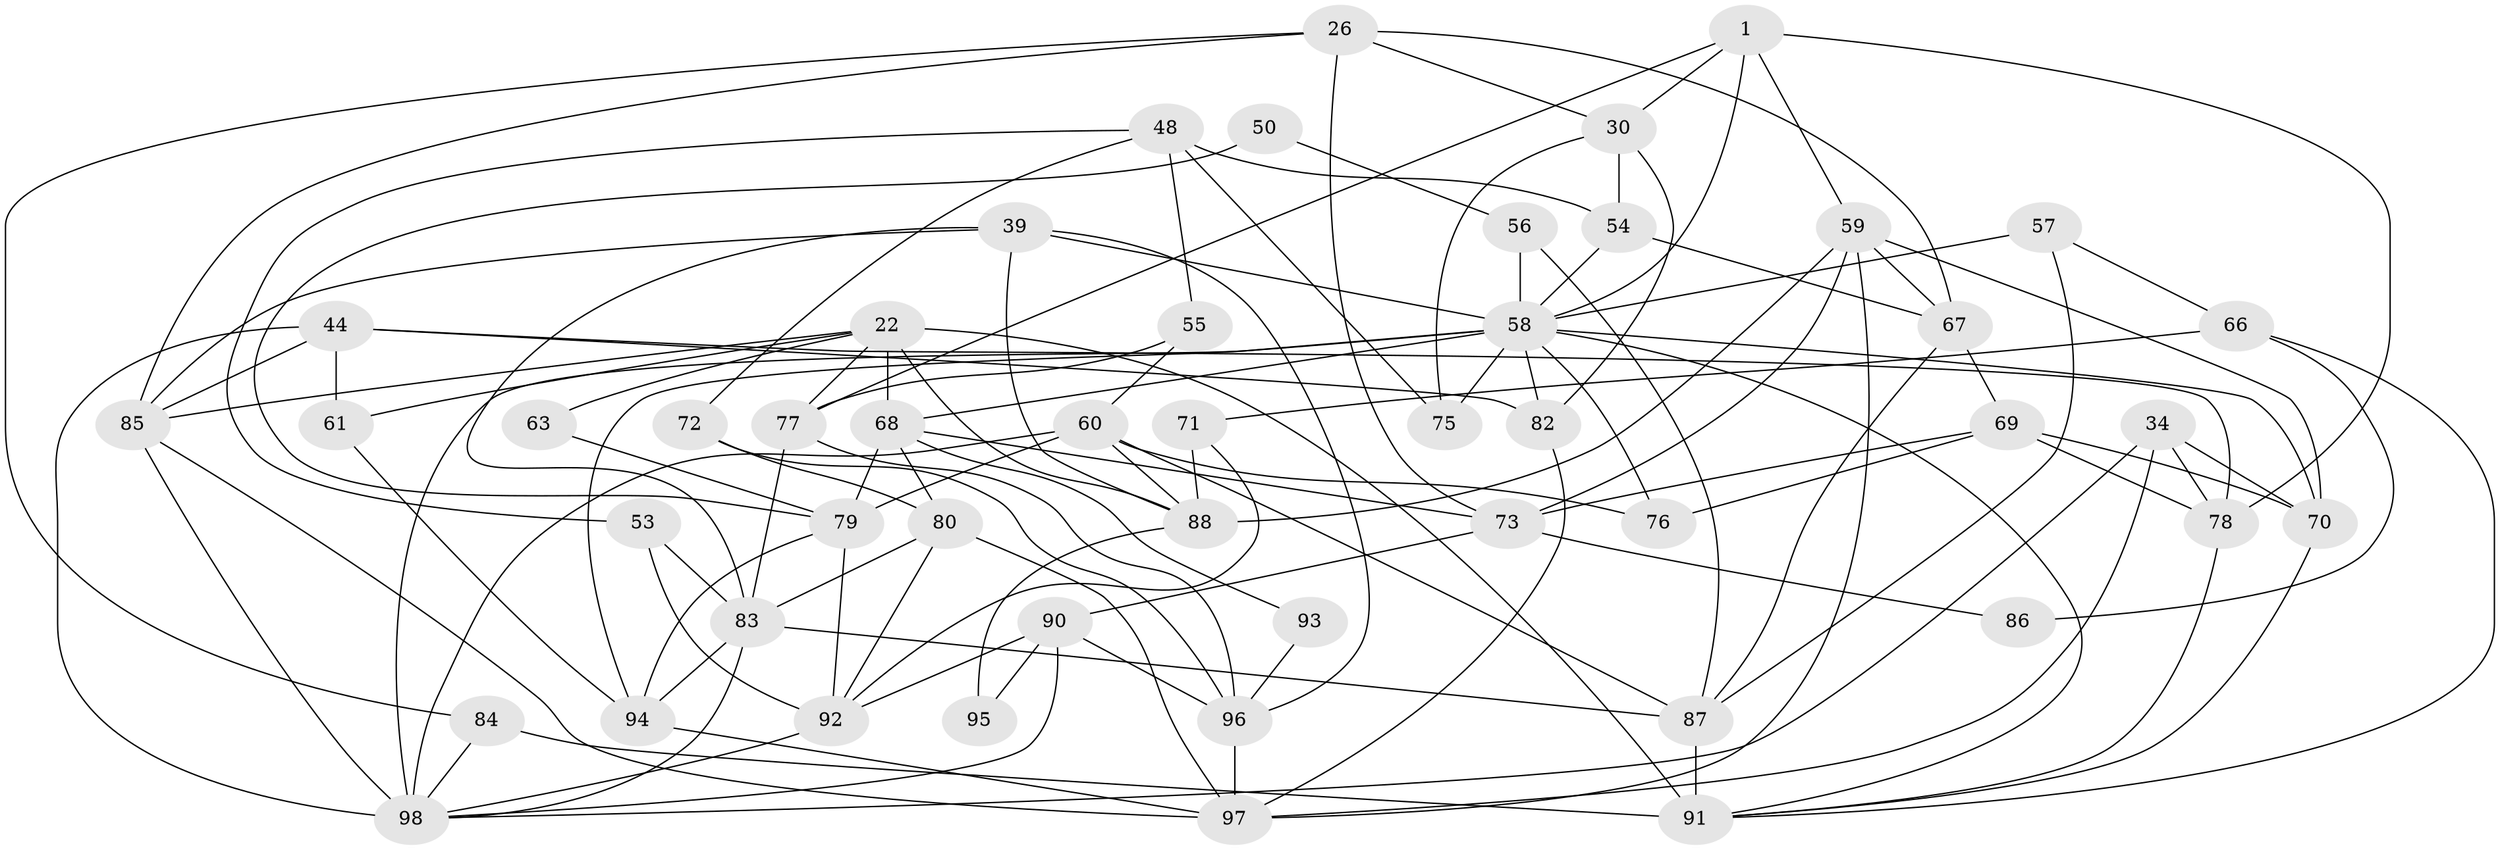 // original degree distribution, {5: 0.19387755102040816, 3: 0.24489795918367346, 4: 0.2755102040816326, 2: 0.15306122448979592, 6: 0.07142857142857142, 7: 0.04081632653061224, 9: 0.01020408163265306, 8: 0.01020408163265306}
// Generated by graph-tools (version 1.1) at 2025/54/03/04/25 21:54:59]
// undirected, 49 vertices, 118 edges
graph export_dot {
graph [start="1"]
  node [color=gray90,style=filled];
  1;
  22 [super="+19"];
  26;
  30 [super="+12"];
  34;
  39 [super="+37+9"];
  44;
  48 [super="+38"];
  50;
  53;
  54;
  55;
  56;
  57;
  58 [super="+17+52+51"];
  59 [super="+14"];
  60 [super="+29+47"];
  61;
  63;
  66;
  67 [super="+15+41"];
  68 [super="+62+46"];
  69 [super="+27+33"];
  70 [super="+35"];
  71;
  72;
  73 [super="+20"];
  75 [super="+10"];
  76;
  77 [super="+11"];
  78 [super="+45"];
  79 [super="+74"];
  80;
  82;
  83 [super="+5"];
  84 [super="+6"];
  85 [super="+36+65"];
  86;
  87 [super="+8+40"];
  88;
  90;
  91 [super="+89"];
  92 [super="+64"];
  93;
  94 [super="+25"];
  95;
  96 [super="+81"];
  97 [super="+42"];
  98 [super="+16+31+23+49"];
  1 -- 77;
  1 -- 78;
  1 -- 30;
  1 -- 59;
  1 -- 58;
  22 -- 88 [weight=2];
  22 -- 68 [weight=2];
  22 -- 91 [weight=3];
  22 -- 61;
  22 -- 63;
  22 -- 77;
  22 -- 85 [weight=2];
  26 -- 73 [weight=2];
  26 -- 84;
  26 -- 85;
  26 -- 30;
  26 -- 67;
  30 -- 82;
  30 -- 54;
  30 -- 75;
  34 -- 78;
  34 -- 97;
  34 -- 98;
  34 -- 70;
  39 -- 88;
  39 -- 96;
  39 -- 83;
  39 -- 85;
  39 -- 58;
  44 -- 61;
  44 -- 78 [weight=2];
  44 -- 82;
  44 -- 98;
  44 -- 85;
  48 -- 54 [weight=2];
  48 -- 55;
  48 -- 53;
  48 -- 72;
  48 -- 75;
  50 -- 56;
  50 -- 79;
  53 -- 83;
  53 -- 92;
  54 -- 67;
  54 -- 58;
  55 -- 77;
  55 -- 60;
  56 -- 58 [weight=2];
  56 -- 87;
  57 -- 58 [weight=2];
  57 -- 66;
  57 -- 87;
  58 -- 68;
  58 -- 75;
  58 -- 82;
  58 -- 98 [weight=4];
  58 -- 94 [weight=4];
  58 -- 70;
  58 -- 76;
  58 -- 91;
  59 -- 88;
  59 -- 67;
  59 -- 97;
  59 -- 73;
  59 -- 70;
  60 -- 76 [weight=2];
  60 -- 87 [weight=2];
  60 -- 98;
  60 -- 79 [weight=3];
  60 -- 88;
  61 -- 94;
  63 -- 79;
  66 -- 91;
  66 -- 71;
  66 -- 86;
  67 -- 87;
  67 -- 69;
  68 -- 80 [weight=2];
  68 -- 93;
  68 -- 73;
  68 -- 79;
  69 -- 78;
  69 -- 73;
  69 -- 76;
  69 -- 70;
  70 -- 91;
  71 -- 92;
  71 -- 88;
  72 -- 80;
  72 -- 96;
  73 -- 86;
  73 -- 90;
  77 -- 96;
  77 -- 83;
  78 -- 91;
  79 -- 94;
  79 -- 92;
  80 -- 83 [weight=2];
  80 -- 92;
  80 -- 97;
  82 -- 97;
  83 -- 87;
  83 -- 98 [weight=2];
  83 -- 94;
  84 -- 98;
  84 -- 91;
  85 -- 97;
  85 -- 98;
  87 -- 91 [weight=2];
  88 -- 95;
  90 -- 92;
  90 -- 95;
  90 -- 96;
  90 -- 98;
  92 -- 98;
  93 -- 96;
  94 -- 97;
  96 -- 97 [weight=2];
}
